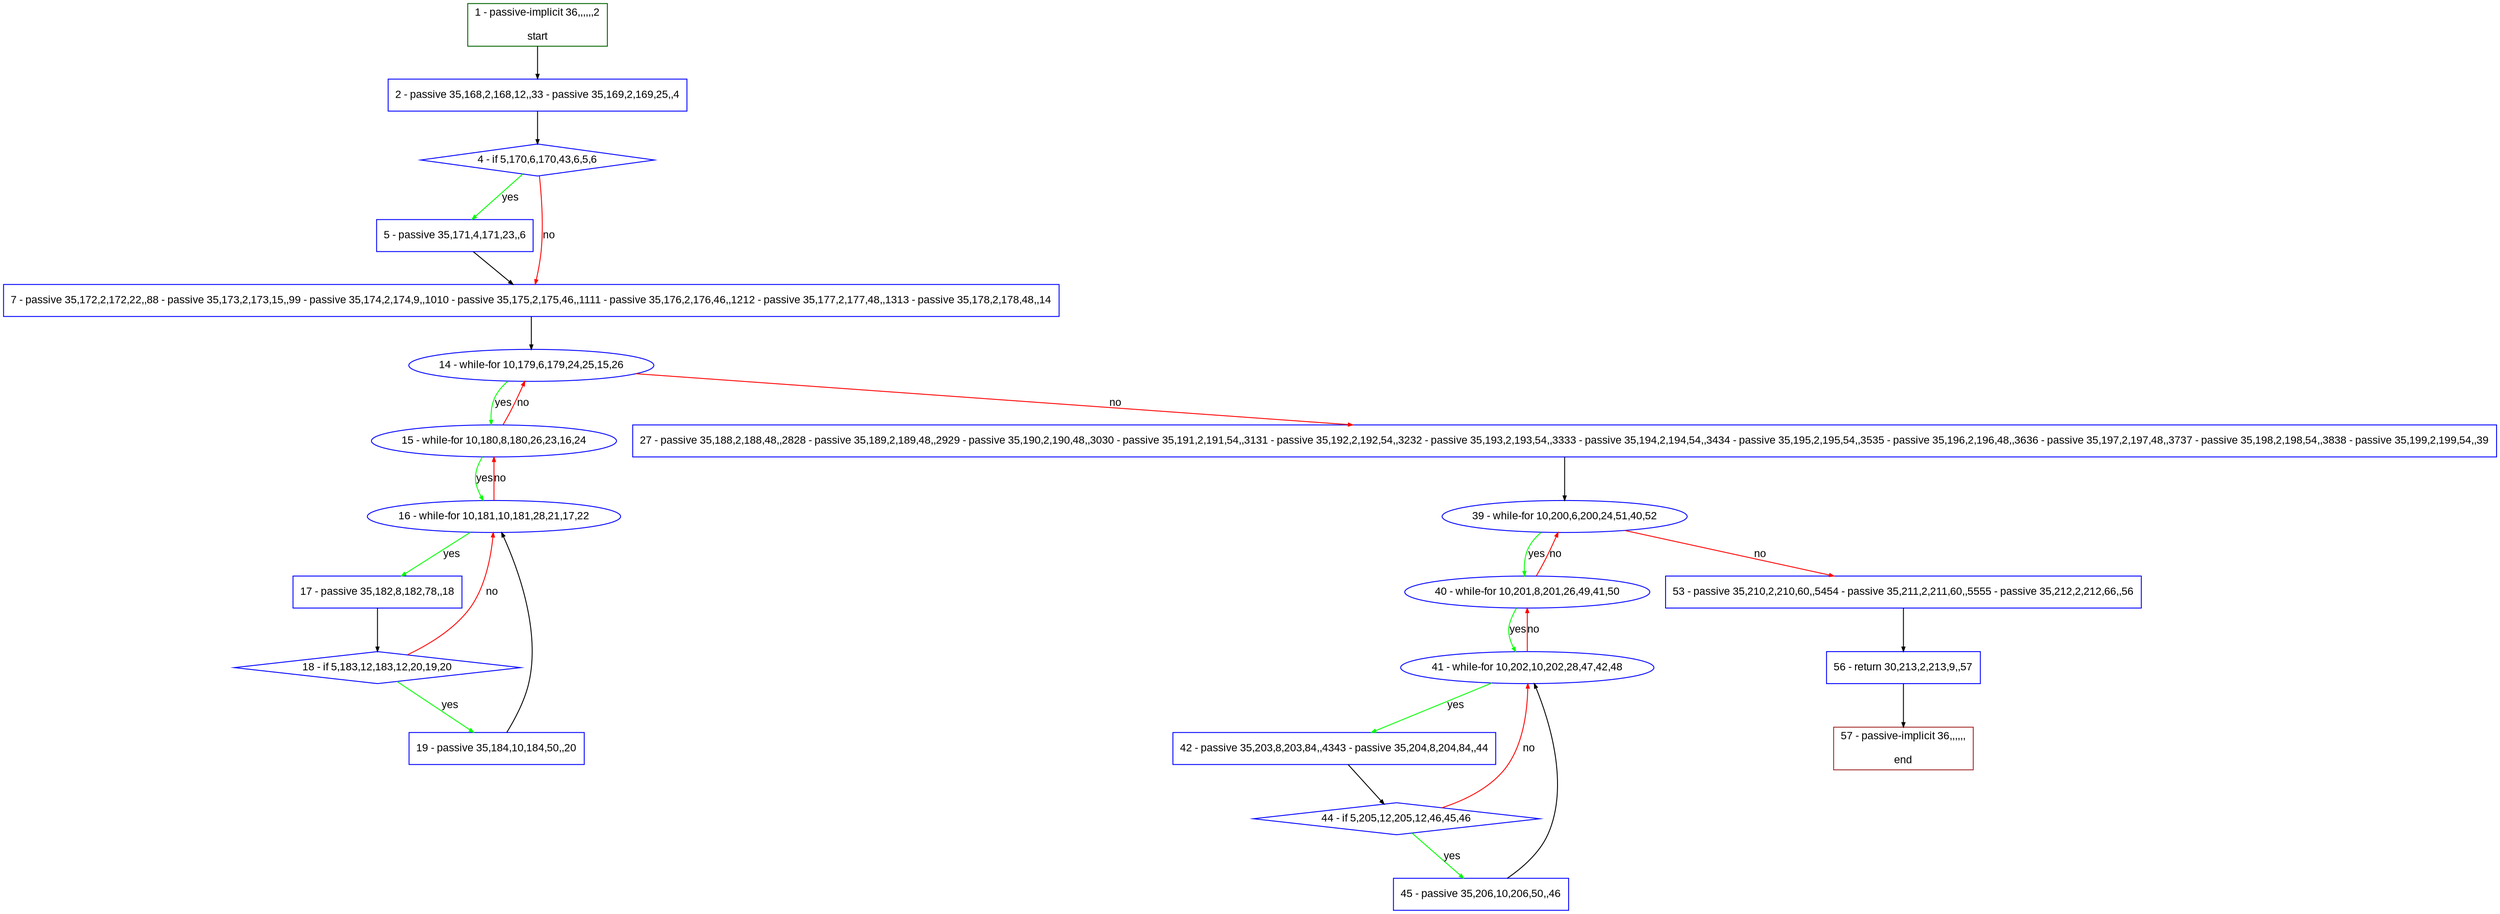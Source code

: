 digraph "" {
  graph [pack="true", label="", fontsize="12", packmode="clust", fontname="Arial", fillcolor="#FFFFCC", bgcolor="white", style="rounded,filled", compound="true"];
  node [node_initialized="no", label="", color="grey", fontsize="12", fillcolor="white", fontname="Arial", style="filled", shape="rectangle", compound="true", fixedsize="false"];
  edge [fontcolor="black", arrowhead="normal", arrowtail="none", arrowsize="0.5", ltail="", label="", color="black", fontsize="12", lhead="", fontname="Arial", dir="forward", compound="true"];
  __N1 [label="2 - passive 35,168,2,168,12,,33 - passive 35,169,2,169,25,,4", color="#0000ff", fillcolor="#ffffff", style="filled", shape="box"];
  __N2 [label="1 - passive-implicit 36,,,,,,2\n\nstart", color="#006400", fillcolor="#ffffff", style="filled", shape="box"];
  __N3 [label="4 - if 5,170,6,170,43,6,5,6", color="#0000ff", fillcolor="#ffffff", style="filled", shape="diamond"];
  __N4 [label="5 - passive 35,171,4,171,23,,6", color="#0000ff", fillcolor="#ffffff", style="filled", shape="box"];
  __N5 [label="7 - passive 35,172,2,172,22,,88 - passive 35,173,2,173,15,,99 - passive 35,174,2,174,9,,1010 - passive 35,175,2,175,46,,1111 - passive 35,176,2,176,46,,1212 - passive 35,177,2,177,48,,1313 - passive 35,178,2,178,48,,14", color="#0000ff", fillcolor="#ffffff", style="filled", shape="box"];
  __N6 [label="14 - while-for 10,179,6,179,24,25,15,26", color="#0000ff", fillcolor="#ffffff", style="filled", shape="oval"];
  __N7 [label="15 - while-for 10,180,8,180,26,23,16,24", color="#0000ff", fillcolor="#ffffff", style="filled", shape="oval"];
  __N8 [label="27 - passive 35,188,2,188,48,,2828 - passive 35,189,2,189,48,,2929 - passive 35,190,2,190,48,,3030 - passive 35,191,2,191,54,,3131 - passive 35,192,2,192,54,,3232 - passive 35,193,2,193,54,,3333 - passive 35,194,2,194,54,,3434 - passive 35,195,2,195,54,,3535 - passive 35,196,2,196,48,,3636 - passive 35,197,2,197,48,,3737 - passive 35,198,2,198,54,,3838 - passive 35,199,2,199,54,,39", color="#0000ff", fillcolor="#ffffff", style="filled", shape="box"];
  __N9 [label="16 - while-for 10,181,10,181,28,21,17,22", color="#0000ff", fillcolor="#ffffff", style="filled", shape="oval"];
  __N10 [label="17 - passive 35,182,8,182,78,,18", color="#0000ff", fillcolor="#ffffff", style="filled", shape="box"];
  __N11 [label="18 - if 5,183,12,183,12,20,19,20", color="#0000ff", fillcolor="#ffffff", style="filled", shape="diamond"];
  __N12 [label="19 - passive 35,184,10,184,50,,20", color="#0000ff", fillcolor="#ffffff", style="filled", shape="box"];
  __N13 [label="39 - while-for 10,200,6,200,24,51,40,52", color="#0000ff", fillcolor="#ffffff", style="filled", shape="oval"];
  __N14 [label="40 - while-for 10,201,8,201,26,49,41,50", color="#0000ff", fillcolor="#ffffff", style="filled", shape="oval"];
  __N15 [label="53 - passive 35,210,2,210,60,,5454 - passive 35,211,2,211,60,,5555 - passive 35,212,2,212,66,,56", color="#0000ff", fillcolor="#ffffff", style="filled", shape="box"];
  __N16 [label="41 - while-for 10,202,10,202,28,47,42,48", color="#0000ff", fillcolor="#ffffff", style="filled", shape="oval"];
  __N17 [label="42 - passive 35,203,8,203,84,,4343 - passive 35,204,8,204,84,,44", color="#0000ff", fillcolor="#ffffff", style="filled", shape="box"];
  __N18 [label="44 - if 5,205,12,205,12,46,45,46", color="#0000ff", fillcolor="#ffffff", style="filled", shape="diamond"];
  __N19 [label="45 - passive 35,206,10,206,50,,46", color="#0000ff", fillcolor="#ffffff", style="filled", shape="box"];
  __N20 [label="56 - return 30,213,2,213,9,,57", color="#0000ff", fillcolor="#ffffff", style="filled", shape="box"];
  __N21 [label="57 - passive-implicit 36,,,,,,\n\nend", color="#a52a2a", fillcolor="#ffffff", style="filled", shape="box"];
  __N2 -> __N1 [arrowhead="normal", arrowtail="none", color="#000000", label="", dir="forward"];
  __N1 -> __N3 [arrowhead="normal", arrowtail="none", color="#000000", label="", dir="forward"];
  __N3 -> __N4 [arrowhead="normal", arrowtail="none", color="#00ff00", label="yes", dir="forward"];
  __N3 -> __N5 [arrowhead="normal", arrowtail="none", color="#ff0000", label="no", dir="forward"];
  __N4 -> __N5 [arrowhead="normal", arrowtail="none", color="#000000", label="", dir="forward"];
  __N5 -> __N6 [arrowhead="normal", arrowtail="none", color="#000000", label="", dir="forward"];
  __N6 -> __N7 [arrowhead="normal", arrowtail="none", color="#00ff00", label="yes", dir="forward"];
  __N7 -> __N6 [arrowhead="normal", arrowtail="none", color="#ff0000", label="no", dir="forward"];
  __N6 -> __N8 [arrowhead="normal", arrowtail="none", color="#ff0000", label="no", dir="forward"];
  __N7 -> __N9 [arrowhead="normal", arrowtail="none", color="#00ff00", label="yes", dir="forward"];
  __N9 -> __N7 [arrowhead="normal", arrowtail="none", color="#ff0000", label="no", dir="forward"];
  __N9 -> __N10 [arrowhead="normal", arrowtail="none", color="#00ff00", label="yes", dir="forward"];
  __N10 -> __N11 [arrowhead="normal", arrowtail="none", color="#000000", label="", dir="forward"];
  __N11 -> __N9 [arrowhead="normal", arrowtail="none", color="#ff0000", label="no", dir="forward"];
  __N11 -> __N12 [arrowhead="normal", arrowtail="none", color="#00ff00", label="yes", dir="forward"];
  __N12 -> __N9 [arrowhead="normal", arrowtail="none", color="#000000", label="", dir="forward"];
  __N8 -> __N13 [arrowhead="normal", arrowtail="none", color="#000000", label="", dir="forward"];
  __N13 -> __N14 [arrowhead="normal", arrowtail="none", color="#00ff00", label="yes", dir="forward"];
  __N14 -> __N13 [arrowhead="normal", arrowtail="none", color="#ff0000", label="no", dir="forward"];
  __N13 -> __N15 [arrowhead="normal", arrowtail="none", color="#ff0000", label="no", dir="forward"];
  __N14 -> __N16 [arrowhead="normal", arrowtail="none", color="#00ff00", label="yes", dir="forward"];
  __N16 -> __N14 [arrowhead="normal", arrowtail="none", color="#ff0000", label="no", dir="forward"];
  __N16 -> __N17 [arrowhead="normal", arrowtail="none", color="#00ff00", label="yes", dir="forward"];
  __N17 -> __N18 [arrowhead="normal", arrowtail="none", color="#000000", label="", dir="forward"];
  __N18 -> __N16 [arrowhead="normal", arrowtail="none", color="#ff0000", label="no", dir="forward"];
  __N18 -> __N19 [arrowhead="normal", arrowtail="none", color="#00ff00", label="yes", dir="forward"];
  __N19 -> __N16 [arrowhead="normal", arrowtail="none", color="#000000", label="", dir="forward"];
  __N15 -> __N20 [arrowhead="normal", arrowtail="none", color="#000000", label="", dir="forward"];
  __N20 -> __N21 [arrowhead="normal", arrowtail="none", color="#000000", label="", dir="forward"];
}
